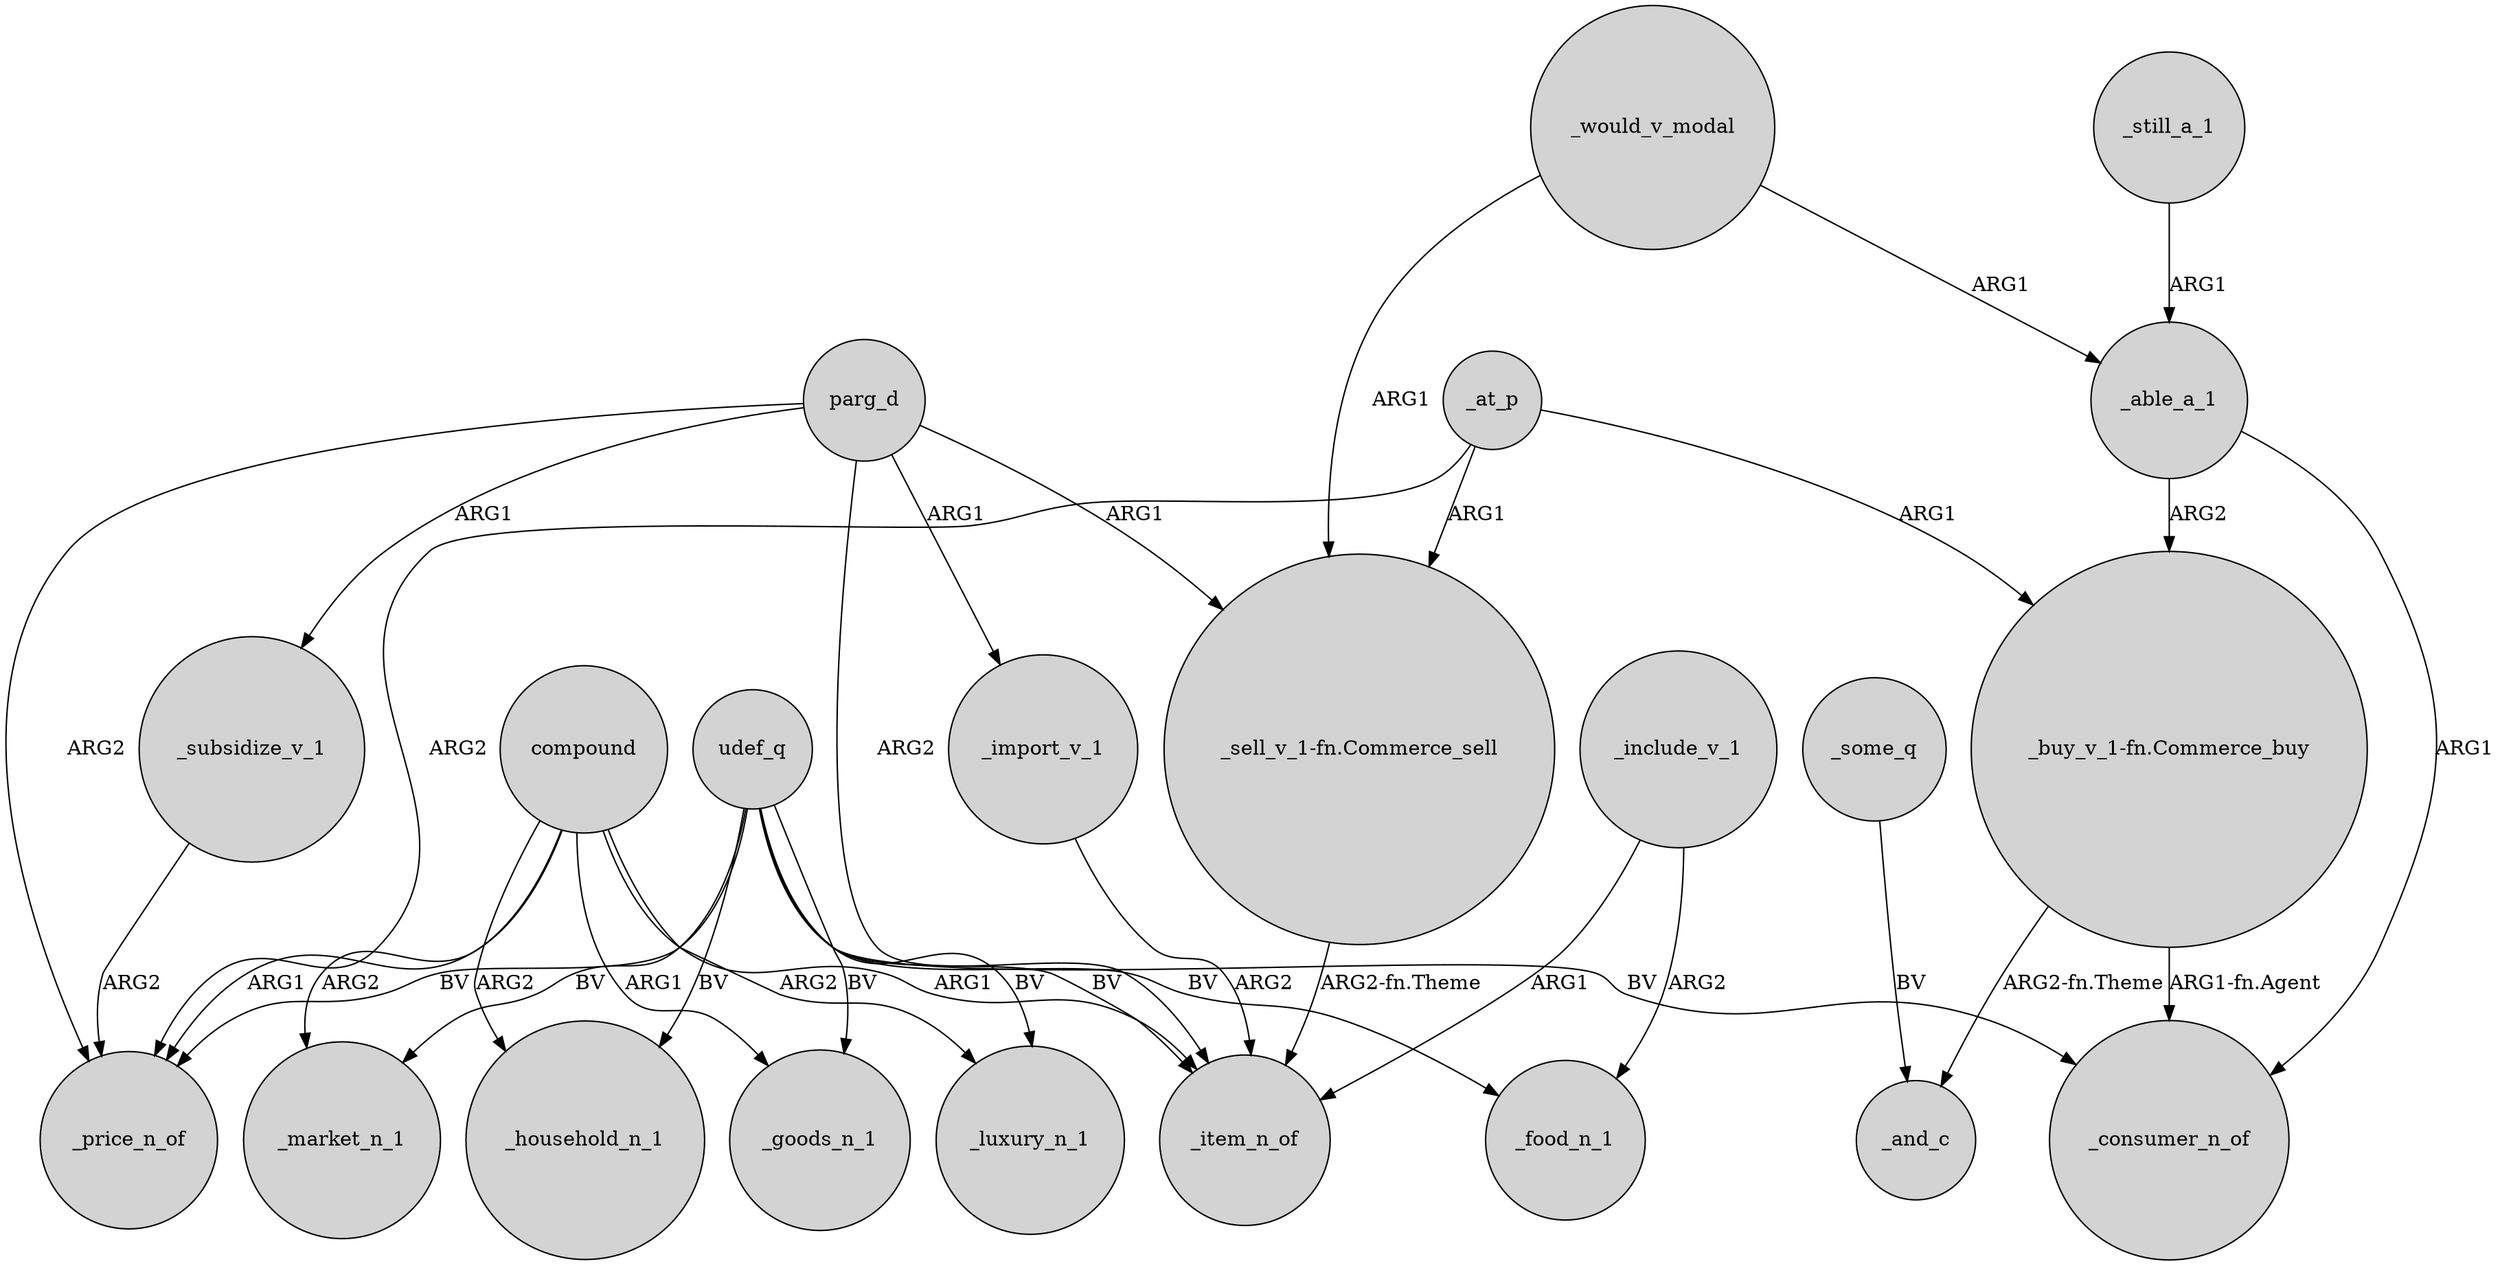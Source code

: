 digraph {
	node [shape=circle style=filled]
	parg_d -> _import_v_1 [label=ARG1]
	compound -> _market_n_1 [label=ARG2]
	"_buy_v_1-fn.Commerce_buy" -> _and_c [label="ARG2-fn.Theme"]
	"_buy_v_1-fn.Commerce_buy" -> _consumer_n_of [label="ARG1-fn.Agent"]
	udef_q -> _price_n_of [label=BV]
	parg_d -> _item_n_of [label=ARG2]
	_at_p -> "_buy_v_1-fn.Commerce_buy" [label=ARG1]
	"_sell_v_1-fn.Commerce_sell" -> _item_n_of [label="ARG2-fn.Theme"]
	udef_q -> _household_n_1 [label=BV]
	parg_d -> _subsidize_v_1 [label=ARG1]
	_import_v_1 -> _item_n_of [label=ARG2]
	_still_a_1 -> _able_a_1 [label=ARG1]
	parg_d -> "_sell_v_1-fn.Commerce_sell" [label=ARG1]
	_include_v_1 -> _item_n_of [label=ARG1]
	_able_a_1 -> _consumer_n_of [label=ARG1]
	compound -> _household_n_1 [label=ARG2]
	udef_q -> _market_n_1 [label=BV]
	_would_v_modal -> "_sell_v_1-fn.Commerce_sell" [label=ARG1]
	udef_q -> _food_n_1 [label=BV]
	compound -> _item_n_of [label=ARG1]
	udef_q -> _item_n_of [label=BV]
	_would_v_modal -> _able_a_1 [label=ARG1]
	compound -> _goods_n_1 [label=ARG1]
	udef_q -> _goods_n_1 [label=BV]
	_able_a_1 -> "_buy_v_1-fn.Commerce_buy" [label=ARG2]
	udef_q -> _consumer_n_of [label=BV]
	_some_q -> _and_c [label=BV]
	parg_d -> _price_n_of [label=ARG2]
	compound -> _luxury_n_1 [label=ARG2]
	_include_v_1 -> _food_n_1 [label=ARG2]
	compound -> _price_n_of [label=ARG1]
	_at_p -> _price_n_of [label=ARG2]
	_at_p -> "_sell_v_1-fn.Commerce_sell" [label=ARG1]
	_subsidize_v_1 -> _price_n_of [label=ARG2]
	udef_q -> _luxury_n_1 [label=BV]
}
